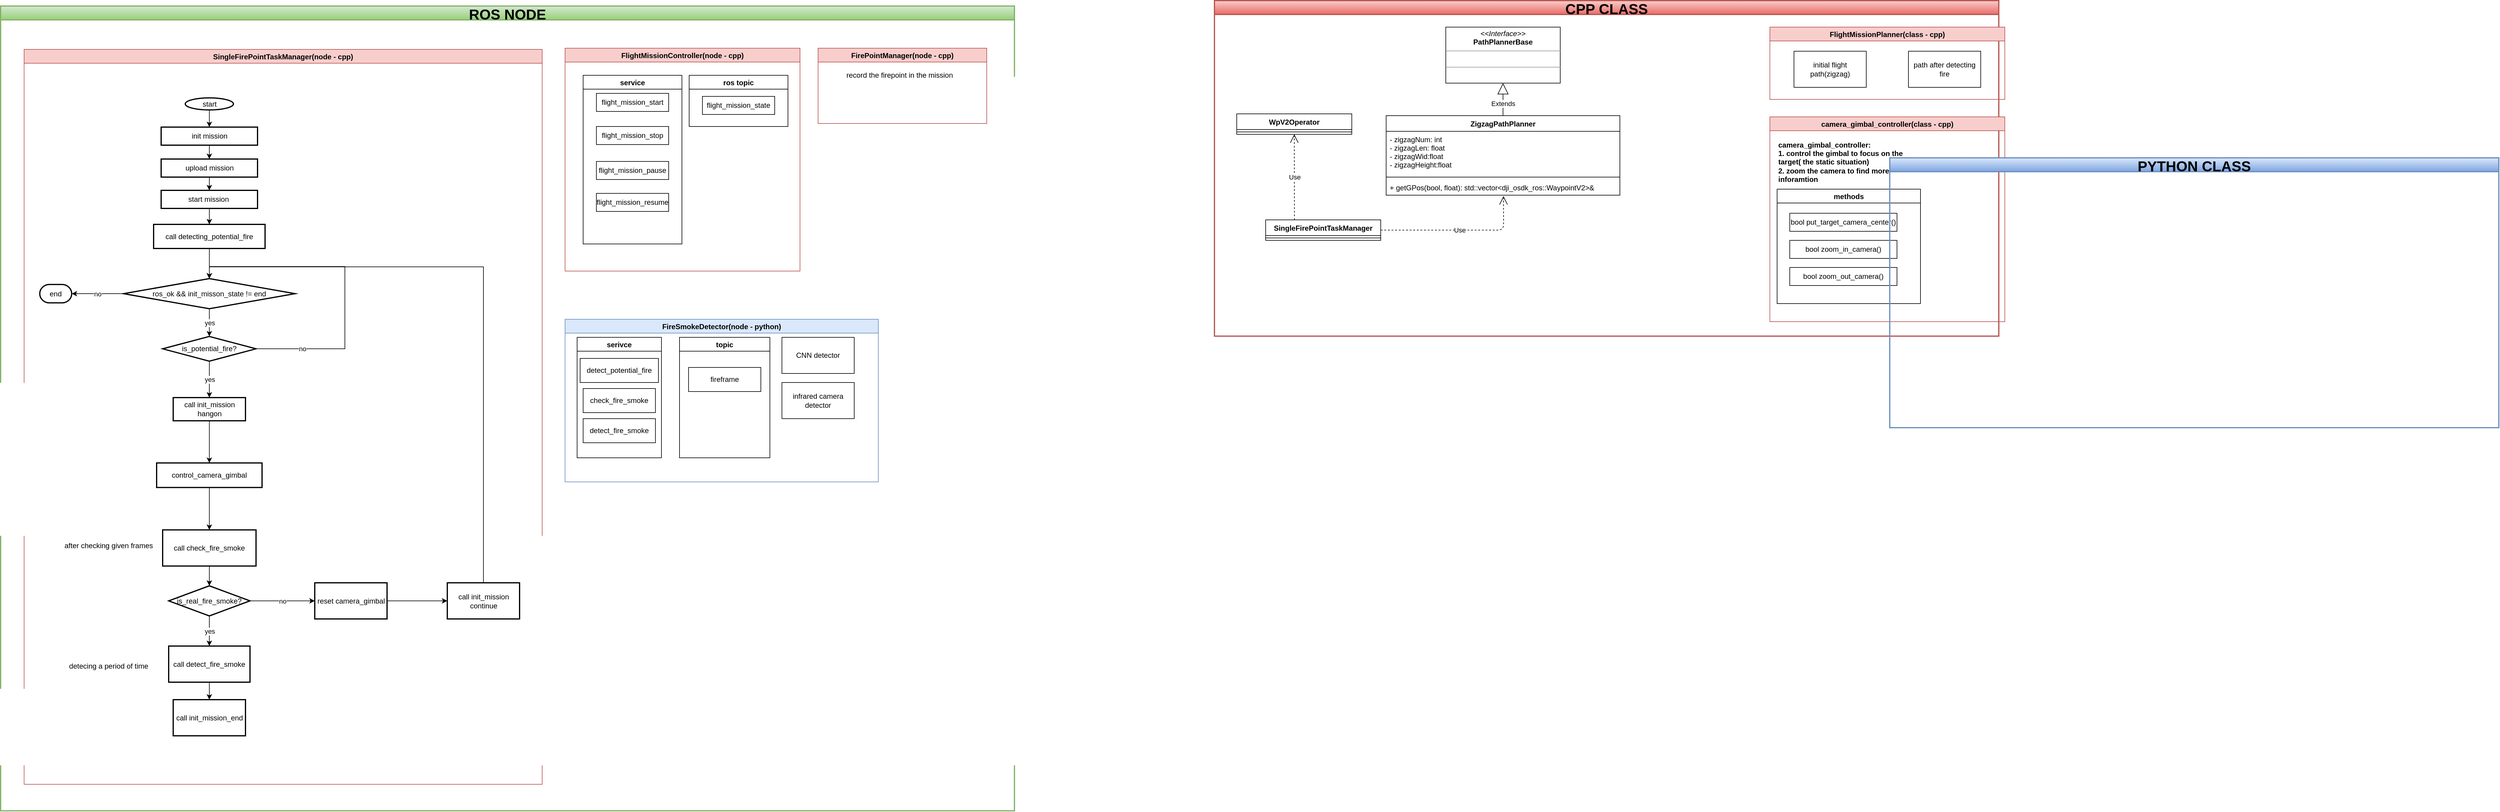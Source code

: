 <mxfile>
    <diagram id="Jxidr3ApS-HIUd0IqQsU" name="第 1 页">
        <mxGraphModel dx="3033" dy="1007" grid="0" gridSize="10" guides="1" tooltips="1" connect="1" arrows="1" fold="1" page="0" pageScale="1" pageWidth="827" pageHeight="1169" background="none" math="0" shadow="0">
            <root>
                <mxCell id="0"/>
                <mxCell id="1" parent="0"/>
                <mxCell id="Dc3XethNihEzIgwHtPZ2-13" value="ROS NODE" style="swimlane;glass=0;strokeWidth=2;gradientColor=#97d077;fillColor=#d5e8d4;strokeColor=#82b366;fontSize=24;swimlaneFillColor=none;fontColor=#000000;" parent="1" vertex="1">
                    <mxGeometry x="-1784" y="-250" width="1683" height="1336" as="geometry"/>
                </mxCell>
                <mxCell id="V2wQXWlP-ilBj3laSn5z-2" value="SingleFirePointTaskManager(node - cpp)" style="swimlane;fillColor=#f8cecc;strokeColor=#b85450;fontColor=#000000;" parent="Dc3XethNihEzIgwHtPZ2-13" vertex="1">
                    <mxGeometry x="39" y="72" width="860" height="1220" as="geometry"/>
                </mxCell>
                <mxCell id="V2wQXWlP-ilBj3laSn5z-29" value="start" style="strokeWidth=2;html=1;shape=mxgraph.flowchart.start_1;whiteSpace=wrap;" parent="V2wQXWlP-ilBj3laSn5z-2" vertex="1">
                    <mxGeometry x="267.5" y="80.5" width="80" height="20" as="geometry"/>
                </mxCell>
                <mxCell id="3" value="no" style="edgeStyle=orthogonalEdgeStyle;rounded=0;orthogonalLoop=1;jettySize=auto;html=1;exitX=0;exitY=0.5;exitDx=0;exitDy=0;exitPerimeter=0;entryX=1;entryY=0.5;entryDx=0;entryDy=0;entryPerimeter=0;" parent="V2wQXWlP-ilBj3laSn5z-2" source="V2wQXWlP-ilBj3laSn5z-32" target="2" edge="1">
                    <mxGeometry relative="1" as="geometry"/>
                </mxCell>
                <mxCell id="V2wQXWlP-ilBj3laSn5z-32" value="ros_ok &amp;amp;&amp;amp; init_misson_state != end" style="strokeWidth=2;html=1;shape=mxgraph.flowchart.decision;whiteSpace=wrap;" parent="V2wQXWlP-ilBj3laSn5z-2" vertex="1">
                    <mxGeometry x="165" y="380.54" width="285" height="50" as="geometry"/>
                </mxCell>
                <mxCell id="V2wQXWlP-ilBj3laSn5z-39" value="&lt;span&gt;init mission&lt;/span&gt;" style="whiteSpace=wrap;html=1;strokeWidth=2;" parent="V2wQXWlP-ilBj3laSn5z-2" vertex="1">
                    <mxGeometry x="227.5" y="129" width="160" height="30" as="geometry"/>
                </mxCell>
                <mxCell id="V2wQXWlP-ilBj3laSn5z-40" value="" style="edgeStyle=orthogonalEdgeStyle;rounded=0;orthogonalLoop=1;jettySize=auto;html=1;" parent="V2wQXWlP-ilBj3laSn5z-2" source="V2wQXWlP-ilBj3laSn5z-29" target="V2wQXWlP-ilBj3laSn5z-39" edge="1">
                    <mxGeometry relative="1" as="geometry"/>
                </mxCell>
                <mxCell id="V2wQXWlP-ilBj3laSn5z-41" value="start&amp;nbsp;&lt;span&gt;mission&amp;nbsp;&lt;/span&gt;" style="whiteSpace=wrap;html=1;strokeWidth=2;" parent="V2wQXWlP-ilBj3laSn5z-2" vertex="1">
                    <mxGeometry x="227.5" y="234" width="160" height="30" as="geometry"/>
                </mxCell>
                <mxCell id="V2wQXWlP-ilBj3laSn5z-111" value="no" style="edgeStyle=orthogonalEdgeStyle;rounded=0;orthogonalLoop=1;jettySize=auto;html=1;exitX=1;exitY=0.5;exitDx=0;exitDy=0;entryX=0.5;entryY=0;entryDx=0;entryDy=0;entryPerimeter=0;" parent="V2wQXWlP-ilBj3laSn5z-2" source="V2wQXWlP-ilBj3laSn5z-109" target="V2wQXWlP-ilBj3laSn5z-32" edge="1">
                    <mxGeometry x="-0.707" relative="1" as="geometry">
                        <Array as="points">
                            <mxPoint x="532.5" y="496.54"/>
                            <mxPoint x="532.5" y="360.54"/>
                            <mxPoint x="307.5" y="360.54"/>
                        </Array>
                        <mxPoint as="offset"/>
                    </mxGeometry>
                </mxCell>
                <mxCell id="V2wQXWlP-ilBj3laSn5z-109" value="is_potential_fire?" style="rhombus;whiteSpace=wrap;html=1;strokeWidth=2;" parent="V2wQXWlP-ilBj3laSn5z-2" vertex="1">
                    <mxGeometry x="230" y="476.54" width="155" height="41" as="geometry"/>
                </mxCell>
                <mxCell id="V2wQXWlP-ilBj3laSn5z-110" value="yes" style="edgeStyle=orthogonalEdgeStyle;rounded=0;orthogonalLoop=1;jettySize=auto;html=1;" parent="V2wQXWlP-ilBj3laSn5z-2" source="V2wQXWlP-ilBj3laSn5z-32" target="V2wQXWlP-ilBj3laSn5z-109" edge="1">
                    <mxGeometry relative="1" as="geometry">
                        <Array as="points">
                            <mxPoint x="307.5" y="456.54"/>
                            <mxPoint x="307.5" y="456.54"/>
                        </Array>
                    </mxGeometry>
                </mxCell>
                <mxCell id="V2wQXWlP-ilBj3laSn5z-114" value="control_camera_gimbal" style="whiteSpace=wrap;html=1;strokeWidth=2;" parent="V2wQXWlP-ilBj3laSn5z-2" vertex="1">
                    <mxGeometry x="220" y="686.54" width="175" height="40.75" as="geometry"/>
                </mxCell>
                <mxCell id="V2wQXWlP-ilBj3laSn5z-117" value="call detecting_potential_fire" style="whiteSpace=wrap;html=1;strokeWidth=2;" parent="V2wQXWlP-ilBj3laSn5z-2" vertex="1">
                    <mxGeometry x="215" y="290.5" width="185" height="40" as="geometry"/>
                </mxCell>
                <mxCell id="V2wQXWlP-ilBj3laSn5z-118" value="" style="edgeStyle=orthogonalEdgeStyle;rounded=0;orthogonalLoop=1;jettySize=auto;html=1;" parent="V2wQXWlP-ilBj3laSn5z-2" source="V2wQXWlP-ilBj3laSn5z-41" target="V2wQXWlP-ilBj3laSn5z-117" edge="1">
                    <mxGeometry relative="1" as="geometry"/>
                </mxCell>
                <mxCell id="V2wQXWlP-ilBj3laSn5z-119" style="edgeStyle=orthogonalEdgeStyle;rounded=0;orthogonalLoop=1;jettySize=auto;html=1;exitX=0.5;exitY=1;exitDx=0;exitDy=0;entryX=0.5;entryY=0;entryDx=0;entryDy=0;entryPerimeter=0;" parent="V2wQXWlP-ilBj3laSn5z-2" source="V2wQXWlP-ilBj3laSn5z-117" target="V2wQXWlP-ilBj3laSn5z-32" edge="1">
                    <mxGeometry relative="1" as="geometry">
                        <mxPoint x="307.328" y="520.5" as="targetPoint"/>
                    </mxGeometry>
                </mxCell>
                <mxCell id="V2wQXWlP-ilBj3laSn5z-120" value="call check_fire_smoke" style="whiteSpace=wrap;html=1;strokeWidth=2;" parent="V2wQXWlP-ilBj3laSn5z-2" vertex="1">
                    <mxGeometry x="230" y="797.67" width="155" height="60" as="geometry"/>
                </mxCell>
                <mxCell id="V2wQXWlP-ilBj3laSn5z-121" value="" style="edgeStyle=orthogonalEdgeStyle;rounded=0;orthogonalLoop=1;jettySize=auto;html=1;" parent="V2wQXWlP-ilBj3laSn5z-2" source="V2wQXWlP-ilBj3laSn5z-114" target="V2wQXWlP-ilBj3laSn5z-120" edge="1">
                    <mxGeometry relative="1" as="geometry"/>
                </mxCell>
                <mxCell id="V2wQXWlP-ilBj3laSn5z-132" value="&lt;span&gt;after checking given frames&lt;/span&gt;" style="text;html=1;align=center;verticalAlign=middle;resizable=0;points=[];autosize=1;strokeColor=none;fillColor=none;" parent="V2wQXWlP-ilBj3laSn5z-2" vertex="1">
                    <mxGeometry x="60" y="813.5" width="160" height="20" as="geometry"/>
                </mxCell>
                <mxCell id="V2wQXWlP-ilBj3laSn5z-128" value="call detect_fire_smoke" style="whiteSpace=wrap;html=1;strokeWidth=2;" parent="V2wQXWlP-ilBj3laSn5z-2" vertex="1">
                    <mxGeometry x="240" y="990.5" width="135" height="60" as="geometry"/>
                </mxCell>
                <mxCell id="V2wQXWlP-ilBj3laSn5z-135" value="yes" style="edgeStyle=orthogonalEdgeStyle;rounded=0;orthogonalLoop=1;jettySize=auto;html=1;exitX=0.5;exitY=1;exitDx=0;exitDy=0;entryX=0.5;entryY=0;entryDx=0;entryDy=0;" parent="V2wQXWlP-ilBj3laSn5z-2" source="V2wQXWlP-ilBj3laSn5z-133" target="V2wQXWlP-ilBj3laSn5z-128" edge="1">
                    <mxGeometry relative="1" as="geometry"/>
                </mxCell>
                <mxCell id="V2wQXWlP-ilBj3laSn5z-133" value="is_real_fire_smoke?" style="rhombus;whiteSpace=wrap;html=1;strokeWidth=2;" parent="V2wQXWlP-ilBj3laSn5z-2" vertex="1">
                    <mxGeometry x="240" y="890.5" width="135" height="50" as="geometry"/>
                </mxCell>
                <mxCell id="V2wQXWlP-ilBj3laSn5z-134" value="" style="edgeStyle=orthogonalEdgeStyle;rounded=0;orthogonalLoop=1;jettySize=auto;html=1;" parent="V2wQXWlP-ilBj3laSn5z-2" source="V2wQXWlP-ilBj3laSn5z-120" target="V2wQXWlP-ilBj3laSn5z-133" edge="1">
                    <mxGeometry relative="1" as="geometry"/>
                </mxCell>
                <mxCell id="V2wQXWlP-ilBj3laSn5z-136" value="reset camera_gimbal" style="whiteSpace=wrap;html=1;strokeWidth=2;" parent="V2wQXWlP-ilBj3laSn5z-2" vertex="1">
                    <mxGeometry x="482.5" y="885.5" width="120" height="60" as="geometry"/>
                </mxCell>
                <mxCell id="V2wQXWlP-ilBj3laSn5z-137" value="no" style="edgeStyle=orthogonalEdgeStyle;rounded=0;orthogonalLoop=1;jettySize=auto;html=1;" parent="V2wQXWlP-ilBj3laSn5z-2" source="V2wQXWlP-ilBj3laSn5z-133" target="V2wQXWlP-ilBj3laSn5z-136" edge="1">
                    <mxGeometry relative="1" as="geometry"/>
                </mxCell>
                <mxCell id="V2wQXWlP-ilBj3laSn5z-138" value="call init_mission continue" style="whiteSpace=wrap;html=1;strokeWidth=2;" parent="V2wQXWlP-ilBj3laSn5z-2" vertex="1">
                    <mxGeometry x="702.5" y="885.5" width="120" height="60" as="geometry"/>
                </mxCell>
                <mxCell id="V2wQXWlP-ilBj3laSn5z-139" value="" style="edgeStyle=orthogonalEdgeStyle;rounded=0;orthogonalLoop=1;jettySize=auto;html=1;" parent="V2wQXWlP-ilBj3laSn5z-2" source="V2wQXWlP-ilBj3laSn5z-136" target="V2wQXWlP-ilBj3laSn5z-138" edge="1">
                    <mxGeometry relative="1" as="geometry"/>
                </mxCell>
                <mxCell id="V2wQXWlP-ilBj3laSn5z-140" style="edgeStyle=orthogonalEdgeStyle;rounded=0;orthogonalLoop=1;jettySize=auto;html=1;exitX=0.5;exitY=0;exitDx=0;exitDy=0;entryX=0.5;entryY=0;entryDx=0;entryDy=0;entryPerimeter=0;" parent="V2wQXWlP-ilBj3laSn5z-2" source="V2wQXWlP-ilBj3laSn5z-138" target="V2wQXWlP-ilBj3laSn5z-32" edge="1">
                    <mxGeometry relative="1" as="geometry">
                        <Array as="points">
                            <mxPoint x="763" y="361"/>
                            <mxPoint x="308" y="361"/>
                        </Array>
                    </mxGeometry>
                </mxCell>
                <mxCell id="V2wQXWlP-ilBj3laSn5z-142" value="call init_mission_end" style="whiteSpace=wrap;html=1;strokeWidth=2;" parent="V2wQXWlP-ilBj3laSn5z-2" vertex="1">
                    <mxGeometry x="247.5" y="1079.5" width="120" height="60" as="geometry"/>
                </mxCell>
                <mxCell id="V2wQXWlP-ilBj3laSn5z-143" value="" style="edgeStyle=orthogonalEdgeStyle;rounded=0;orthogonalLoop=1;jettySize=auto;html=1;" parent="V2wQXWlP-ilBj3laSn5z-2" source="V2wQXWlP-ilBj3laSn5z-128" target="V2wQXWlP-ilBj3laSn5z-142" edge="1">
                    <mxGeometry relative="1" as="geometry"/>
                </mxCell>
                <mxCell id="Dc3XethNihEzIgwHtPZ2-1" value="detecing a period of time" style="text;html=1;align=center;verticalAlign=middle;resizable=0;points=[];autosize=1;strokeColor=none;fillColor=none;" parent="V2wQXWlP-ilBj3laSn5z-2" vertex="1">
                    <mxGeometry x="65" y="1013.5" width="150" height="20" as="geometry"/>
                </mxCell>
                <mxCell id="V2wQXWlP-ilBj3laSn5z-112" value="call init_mission hangon" style="whiteSpace=wrap;html=1;strokeWidth=2;" parent="V2wQXWlP-ilBj3laSn5z-2" vertex="1">
                    <mxGeometry x="247.5" y="578.04" width="120" height="38.5" as="geometry"/>
                </mxCell>
                <mxCell id="V2wQXWlP-ilBj3laSn5z-115" value="" style="edgeStyle=orthogonalEdgeStyle;rounded=0;orthogonalLoop=1;jettySize=auto;html=1;" parent="V2wQXWlP-ilBj3laSn5z-2" source="V2wQXWlP-ilBj3laSn5z-112" target="V2wQXWlP-ilBj3laSn5z-114" edge="1">
                    <mxGeometry relative="1" as="geometry"/>
                </mxCell>
                <mxCell id="V2wQXWlP-ilBj3laSn5z-113" value="yes" style="edgeStyle=orthogonalEdgeStyle;rounded=0;orthogonalLoop=1;jettySize=auto;html=1;" parent="V2wQXWlP-ilBj3laSn5z-2" source="V2wQXWlP-ilBj3laSn5z-109" target="V2wQXWlP-ilBj3laSn5z-112" edge="1">
                    <mxGeometry relative="1" as="geometry"/>
                </mxCell>
                <mxCell id="2" value="end" style="strokeWidth=2;html=1;shape=mxgraph.flowchart.terminator;whiteSpace=wrap;" parent="V2wQXWlP-ilBj3laSn5z-2" vertex="1">
                    <mxGeometry x="26" y="390.27" width="53" height="30.54" as="geometry"/>
                </mxCell>
                <mxCell id="4" value="&lt;span&gt;upload mission&lt;/span&gt;" style="whiteSpace=wrap;html=1;strokeWidth=2;" parent="V2wQXWlP-ilBj3laSn5z-2" vertex="1">
                    <mxGeometry x="227.5" y="182" width="160" height="30" as="geometry"/>
                </mxCell>
                <mxCell id="V2wQXWlP-ilBj3laSn5z-42" value="" style="edgeStyle=orthogonalEdgeStyle;rounded=0;orthogonalLoop=1;jettySize=auto;html=1;entryX=0.5;entryY=0;entryDx=0;entryDy=0;" parent="V2wQXWlP-ilBj3laSn5z-2" source="V2wQXWlP-ilBj3laSn5z-39" target="4" edge="1">
                    <mxGeometry relative="1" as="geometry"/>
                </mxCell>
                <mxCell id="5" style="edgeStyle=orthogonalEdgeStyle;rounded=0;orthogonalLoop=1;jettySize=auto;html=1;exitX=0.5;exitY=1;exitDx=0;exitDy=0;" parent="V2wQXWlP-ilBj3laSn5z-2" source="4" target="V2wQXWlP-ilBj3laSn5z-41" edge="1">
                    <mxGeometry relative="1" as="geometry"/>
                </mxCell>
                <mxCell id="V2wQXWlP-ilBj3laSn5z-3" value="FlightMissionController(node - cpp)" style="swimlane;fillColor=#f8cecc;strokeColor=#b85450;fontColor=#000000;" parent="Dc3XethNihEzIgwHtPZ2-13" vertex="1">
                    <mxGeometry x="937" y="70" width="390" height="370" as="geometry"/>
                </mxCell>
                <mxCell id="V2wQXWlP-ilBj3laSn5z-10" value="service" style="swimlane;" parent="V2wQXWlP-ilBj3laSn5z-3" vertex="1">
                    <mxGeometry x="30" y="45" width="164" height="280" as="geometry">
                        <mxRectangle x="30" y="55" width="70" height="23" as="alternateBounds"/>
                    </mxGeometry>
                </mxCell>
                <mxCell id="V2wQXWlP-ilBj3laSn5z-5" value="flight_mission_start" style="rounded=0;whiteSpace=wrap;html=1;" parent="V2wQXWlP-ilBj3laSn5z-10" vertex="1">
                    <mxGeometry x="22" y="30" width="120" height="30" as="geometry"/>
                </mxCell>
                <mxCell id="V2wQXWlP-ilBj3laSn5z-7" value="flight_mission_stop" style="rounded=0;whiteSpace=wrap;html=1;" parent="V2wQXWlP-ilBj3laSn5z-10" vertex="1">
                    <mxGeometry x="22" y="85" width="120" height="30" as="geometry"/>
                </mxCell>
                <mxCell id="V2wQXWlP-ilBj3laSn5z-8" value="flight_mission_pause" style="rounded=0;whiteSpace=wrap;html=1;" parent="V2wQXWlP-ilBj3laSn5z-10" vertex="1">
                    <mxGeometry x="22" y="143" width="120" height="30" as="geometry"/>
                </mxCell>
                <mxCell id="V2wQXWlP-ilBj3laSn5z-9" value="flight_mission_resume" style="rounded=0;whiteSpace=wrap;html=1;" parent="V2wQXWlP-ilBj3laSn5z-10" vertex="1">
                    <mxGeometry x="22" y="196" width="120" height="30" as="geometry"/>
                </mxCell>
                <mxCell id="V2wQXWlP-ilBj3laSn5z-11" value="ros topic" style="swimlane;" parent="V2wQXWlP-ilBj3laSn5z-3" vertex="1">
                    <mxGeometry x="206" y="45" width="164" height="85" as="geometry">
                        <mxRectangle x="30" y="55" width="70" height="23" as="alternateBounds"/>
                    </mxGeometry>
                </mxCell>
                <mxCell id="V2wQXWlP-ilBj3laSn5z-12" value="flight_mission_state" style="rounded=0;whiteSpace=wrap;html=1;" parent="V2wQXWlP-ilBj3laSn5z-11" vertex="1">
                    <mxGeometry x="22" y="35" width="120" height="30" as="geometry"/>
                </mxCell>
                <mxCell id="V2wQXWlP-ilBj3laSn5z-20" value="FireSmokeDetector(node - python)" style="swimlane;fillColor=#dae8fc;strokeColor=#6c8ebf;fontColor=#000000;" parent="Dc3XethNihEzIgwHtPZ2-13" vertex="1">
                    <mxGeometry x="937" y="520" width="520" height="270" as="geometry"/>
                </mxCell>
                <mxCell id="V2wQXWlP-ilBj3laSn5z-21" value="infrared camera detector" style="rounded=0;whiteSpace=wrap;html=1;" parent="V2wQXWlP-ilBj3laSn5z-20" vertex="1">
                    <mxGeometry x="360" y="105" width="120" height="60" as="geometry"/>
                </mxCell>
                <mxCell id="V2wQXWlP-ilBj3laSn5z-24" value="CNN detector" style="rounded=0;whiteSpace=wrap;html=1;" parent="V2wQXWlP-ilBj3laSn5z-20" vertex="1">
                    <mxGeometry x="360" y="30" width="120" height="60" as="geometry"/>
                </mxCell>
                <mxCell id="V2wQXWlP-ilBj3laSn5z-99" value="serivce" style="swimlane;" parent="V2wQXWlP-ilBj3laSn5z-20" vertex="1">
                    <mxGeometry x="20" y="30" width="140" height="200" as="geometry"/>
                </mxCell>
                <mxCell id="V2wQXWlP-ilBj3laSn5z-104" value="detect_potential_fire" style="rounded=0;whiteSpace=wrap;html=1;" parent="V2wQXWlP-ilBj3laSn5z-99" vertex="1">
                    <mxGeometry x="5" y="35" width="130" height="40" as="geometry"/>
                </mxCell>
                <mxCell id="V2wQXWlP-ilBj3laSn5z-144" value="check_fire_smoke" style="rounded=0;whiteSpace=wrap;html=1;" parent="V2wQXWlP-ilBj3laSn5z-99" vertex="1">
                    <mxGeometry x="10" y="85" width="120" height="40" as="geometry"/>
                </mxCell>
                <mxCell id="V2wQXWlP-ilBj3laSn5z-102" value="detect_fire_smoke" style="rounded=0;whiteSpace=wrap;html=1;" parent="V2wQXWlP-ilBj3laSn5z-99" vertex="1">
                    <mxGeometry x="10" y="135" width="120" height="40" as="geometry"/>
                </mxCell>
                <mxCell id="V2wQXWlP-ilBj3laSn5z-100" value="topic" style="swimlane;" parent="V2wQXWlP-ilBj3laSn5z-20" vertex="1">
                    <mxGeometry x="190" y="30" width="150" height="200" as="geometry"/>
                </mxCell>
                <mxCell id="V2wQXWlP-ilBj3laSn5z-103" value="fireframe" style="rounded=0;whiteSpace=wrap;html=1;" parent="V2wQXWlP-ilBj3laSn5z-100" vertex="1">
                    <mxGeometry x="15" y="50" width="120" height="40" as="geometry"/>
                </mxCell>
                <mxCell id="Dc3XethNihEzIgwHtPZ2-2" value="FirePointManager(node - cpp)" style="swimlane;fillColor=#f8cecc;strokeColor=#b85450;fontColor=#000000;" parent="Dc3XethNihEzIgwHtPZ2-13" vertex="1">
                    <mxGeometry x="1357" y="70" width="280" height="125" as="geometry"/>
                </mxCell>
                <mxCell id="Dc3XethNihEzIgwHtPZ2-11" value="record the firepoint in the mission" style="text;html=1;align=center;verticalAlign=middle;resizable=0;points=[];autosize=1;strokeColor=none;fillColor=none;" parent="Dc3XethNihEzIgwHtPZ2-2" vertex="1">
                    <mxGeometry x="40" y="35" width="190" height="20" as="geometry"/>
                </mxCell>
                <mxCell id="Dc3XethNihEzIgwHtPZ2-67" value="CPP CLASS" style="swimlane;glass=0;strokeWidth=2;gradientColor=#ea6b66;fillColor=#f8cecc;strokeColor=#b85450;fontSize=24;fontColor=#000000;" parent="1" vertex="1">
                    <mxGeometry x="231" y="-259" width="1302" height="557" as="geometry"/>
                </mxCell>
                <mxCell id="V2wQXWlP-ilBj3laSn5z-17" value="FlightMissionPlanner(class - cpp)" style="swimlane;fillColor=#f8cecc;strokeColor=#b85450;fontColor=#000000;" parent="Dc3XethNihEzIgwHtPZ2-67" vertex="1">
                    <mxGeometry x="922" y="44" width="390" height="120" as="geometry"/>
                </mxCell>
                <mxCell id="V2wQXWlP-ilBj3laSn5z-18" value="initial flight path(zigzag)" style="rounded=0;whiteSpace=wrap;html=1;" parent="V2wQXWlP-ilBj3laSn5z-17" vertex="1">
                    <mxGeometry x="40" y="40" width="120" height="60" as="geometry"/>
                </mxCell>
                <mxCell id="V2wQXWlP-ilBj3laSn5z-19" value="path after detecting fire" style="rounded=0;whiteSpace=wrap;html=1;" parent="V2wQXWlP-ilBj3laSn5z-17" vertex="1">
                    <mxGeometry x="230" y="40" width="120" height="60" as="geometry"/>
                </mxCell>
                <mxCell id="V2wQXWlP-ilBj3laSn5z-25" value="camera_gimbal_controller(class - cpp)" style="swimlane;fillColor=#f8cecc;strokeColor=#b85450;fontColor=#000000;" parent="Dc3XethNihEzIgwHtPZ2-67" vertex="1">
                    <mxGeometry x="922" y="193" width="390" height="340" as="geometry"/>
                </mxCell>
                <mxCell id="V2wQXWlP-ilBj3laSn5z-28" value="&lt;span style=&quot;font-weight: 700 ; text-align: center&quot;&gt;camera_gimbal_controller&lt;/span&gt;&lt;b&gt;:&lt;br&gt;1. control the gimbal to focus on the target( the static situation)&lt;br&gt;2. zoom the camera to find more inforamtion&lt;br&gt;&lt;/b&gt;" style="text;html=1;strokeColor=none;fillColor=none;align=left;verticalAlign=middle;whiteSpace=wrap;rounded=0;" parent="V2wQXWlP-ilBj3laSn5z-25" vertex="1">
                    <mxGeometry x="12" y="40" width="218" height="70" as="geometry"/>
                </mxCell>
                <mxCell id="V2wQXWlP-ilBj3laSn5z-72" value="methods" style="swimlane;" parent="V2wQXWlP-ilBj3laSn5z-25" vertex="1">
                    <mxGeometry x="12" y="120" width="238" height="190" as="geometry">
                        <mxRectangle x="30" y="55" width="70" height="23" as="alternateBounds"/>
                    </mxGeometry>
                </mxCell>
                <mxCell id="V2wQXWlP-ilBj3laSn5z-73" value="bool put_target_camera_center()" style="rounded=0;whiteSpace=wrap;html=1;" parent="V2wQXWlP-ilBj3laSn5z-72" vertex="1">
                    <mxGeometry x="21" y="40" width="178" height="30" as="geometry"/>
                </mxCell>
                <mxCell id="V2wQXWlP-ilBj3laSn5z-78" value="bool zoom_in_camera()" style="rounded=0;whiteSpace=wrap;html=1;" parent="V2wQXWlP-ilBj3laSn5z-72" vertex="1">
                    <mxGeometry x="21" y="85" width="178" height="30" as="geometry"/>
                </mxCell>
                <mxCell id="V2wQXWlP-ilBj3laSn5z-79" value="bool zoom_out_camera()" style="rounded=0;whiteSpace=wrap;html=1;" parent="V2wQXWlP-ilBj3laSn5z-72" vertex="1">
                    <mxGeometry x="21" y="130" width="178" height="30" as="geometry"/>
                </mxCell>
                <mxCell id="7" value="&lt;p style=&quot;margin: 0px ; margin-top: 4px ; text-align: center&quot;&gt;&lt;i&gt;&amp;lt;&amp;lt;Interface&amp;gt;&amp;gt;&lt;/i&gt;&lt;br&gt;&lt;b&gt;PathPlannerBase&lt;/b&gt;&lt;/p&gt;&lt;hr size=&quot;1&quot;&gt;&lt;p style=&quot;margin: 0px ; margin-left: 4px&quot;&gt;&lt;br&gt;&lt;/p&gt;&lt;hr size=&quot;1&quot;&gt;&lt;p style=&quot;margin: 0px ; margin-left: 4px&quot;&gt;&lt;br&gt;&lt;/p&gt;" style="verticalAlign=top;align=left;overflow=fill;fontSize=12;fontFamily=Helvetica;html=1;" vertex="1" parent="Dc3XethNihEzIgwHtPZ2-67">
                    <mxGeometry x="384" y="44" width="190" height="93" as="geometry"/>
                </mxCell>
                <mxCell id="10" value="ZigzagPathPlanner" style="swimlane;fontStyle=1;align=center;verticalAlign=top;childLayout=stackLayout;horizontal=1;startSize=26;horizontalStack=0;resizeParent=1;resizeParentMax=0;resizeLast=0;collapsible=1;marginBottom=0;" vertex="1" parent="Dc3XethNihEzIgwHtPZ2-67">
                    <mxGeometry x="285" y="191" width="388" height="132" as="geometry"/>
                </mxCell>
                <mxCell id="11" value="- zigzagNum: int&#10;- zigzagLen: float&#10;- zigzagWid:float&#10;- zigzagHeight:float&#10;" style="text;strokeColor=none;fillColor=none;align=left;verticalAlign=top;spacingLeft=4;spacingRight=4;overflow=hidden;rotatable=0;points=[[0,0.5],[1,0.5]];portConstraint=eastwest;" vertex="1" parent="10">
                    <mxGeometry y="26" width="388" height="72" as="geometry"/>
                </mxCell>
                <mxCell id="12" value="" style="line;strokeWidth=1;fillColor=none;align=left;verticalAlign=middle;spacingTop=-1;spacingLeft=3;spacingRight=3;rotatable=0;labelPosition=right;points=[];portConstraint=eastwest;" vertex="1" parent="10">
                    <mxGeometry y="98" width="388" height="8" as="geometry"/>
                </mxCell>
                <mxCell id="13" value="+ getGPos(bool, float): std::vector&lt;dji_osdk_ros::WaypointV2&gt;&amp;" style="text;strokeColor=none;fillColor=none;align=left;verticalAlign=top;spacingLeft=4;spacingRight=4;overflow=hidden;rotatable=0;points=[[0,0.5],[1,0.5]];portConstraint=eastwest;" vertex="1" parent="10">
                    <mxGeometry y="106" width="388" height="26" as="geometry"/>
                </mxCell>
                <mxCell id="15" value="WpV2Operator" style="swimlane;fontStyle=1;align=center;verticalAlign=top;childLayout=stackLayout;horizontal=1;startSize=26;horizontalStack=0;resizeParent=1;resizeParentMax=0;resizeLast=0;collapsible=1;marginBottom=0;" vertex="1" parent="Dc3XethNihEzIgwHtPZ2-67">
                    <mxGeometry x="37" y="188" width="191" height="34" as="geometry"/>
                </mxCell>
                <mxCell id="17" value="" style="line;strokeWidth=1;fillColor=none;align=left;verticalAlign=middle;spacingTop=-1;spacingLeft=3;spacingRight=3;rotatable=0;labelPosition=right;points=[];portConstraint=eastwest;" vertex="1" parent="15">
                    <mxGeometry y="26" width="191" height="8" as="geometry"/>
                </mxCell>
                <mxCell id="20" value="Use" style="endArrow=open;endSize=12;dashed=1;html=1;entryX=0.5;entryY=1;entryDx=0;entryDy=0;exitX=0.25;exitY=0;exitDx=0;exitDy=0;" edge="1" parent="Dc3XethNihEzIgwHtPZ2-67" source="23" target="15">
                    <mxGeometry width="160" relative="1" as="geometry">
                        <mxPoint x="136" y="361" as="sourcePoint"/>
                        <mxPoint x="123" y="226" as="targetPoint"/>
                    </mxGeometry>
                </mxCell>
                <mxCell id="21" value="Extends" style="endArrow=block;endSize=16;endFill=0;html=1;exitX=0.5;exitY=0;exitDx=0;exitDy=0;entryX=0.5;entryY=1;entryDx=0;entryDy=0;" edge="1" parent="Dc3XethNihEzIgwHtPZ2-67" source="10" target="7">
                    <mxGeometry x="-0.259" width="160" relative="1" as="geometry">
                        <mxPoint x="474" y="461" as="sourcePoint"/>
                        <mxPoint x="634" y="461" as="targetPoint"/>
                        <mxPoint as="offset"/>
                    </mxGeometry>
                </mxCell>
                <mxCell id="23" value="SingleFirePointTaskManager" style="swimlane;fontStyle=1;align=center;verticalAlign=top;childLayout=stackLayout;horizontal=1;startSize=26;horizontalStack=0;resizeParent=1;resizeParentMax=0;resizeLast=0;collapsible=1;marginBottom=0;" vertex="1" parent="Dc3XethNihEzIgwHtPZ2-67">
                    <mxGeometry x="85" y="364" width="191" height="34" as="geometry"/>
                </mxCell>
                <mxCell id="24" value="" style="line;strokeWidth=1;fillColor=none;align=left;verticalAlign=middle;spacingTop=-1;spacingLeft=3;spacingRight=3;rotatable=0;labelPosition=right;points=[];portConstraint=eastwest;" vertex="1" parent="23">
                    <mxGeometry y="26" width="191" height="8" as="geometry"/>
                </mxCell>
                <mxCell id="22" value="Use" style="endArrow=open;endSize=12;dashed=1;html=1;entryX=0.502;entryY=1.057;entryDx=0;entryDy=0;entryPerimeter=0;exitX=1;exitY=0.5;exitDx=0;exitDy=0;" edge="1" parent="Dc3XethNihEzIgwHtPZ2-67" source="23" target="13">
                    <mxGeometry width="160" relative="1" as="geometry">
                        <mxPoint x="475" y="428" as="sourcePoint"/>
                        <mxPoint x="457" y="356" as="targetPoint"/>
                        <Array as="points">
                            <mxPoint x="480" y="381"/>
                        </Array>
                    </mxGeometry>
                </mxCell>
                <mxCell id="Dc3XethNihEzIgwHtPZ2-68" value="PYTHON CLASS" style="swimlane;glass=0;strokeWidth=2;gradientColor=#7ea6e0;fillColor=#dae8fc;strokeColor=#6c8ebf;fontSize=24;fontColor=#000000;" parent="1" vertex="1">
                    <mxGeometry x="1352" y="2" width="1011" height="448" as="geometry"/>
                </mxCell>
            </root>
        </mxGraphModel>
    </diagram>
</mxfile>